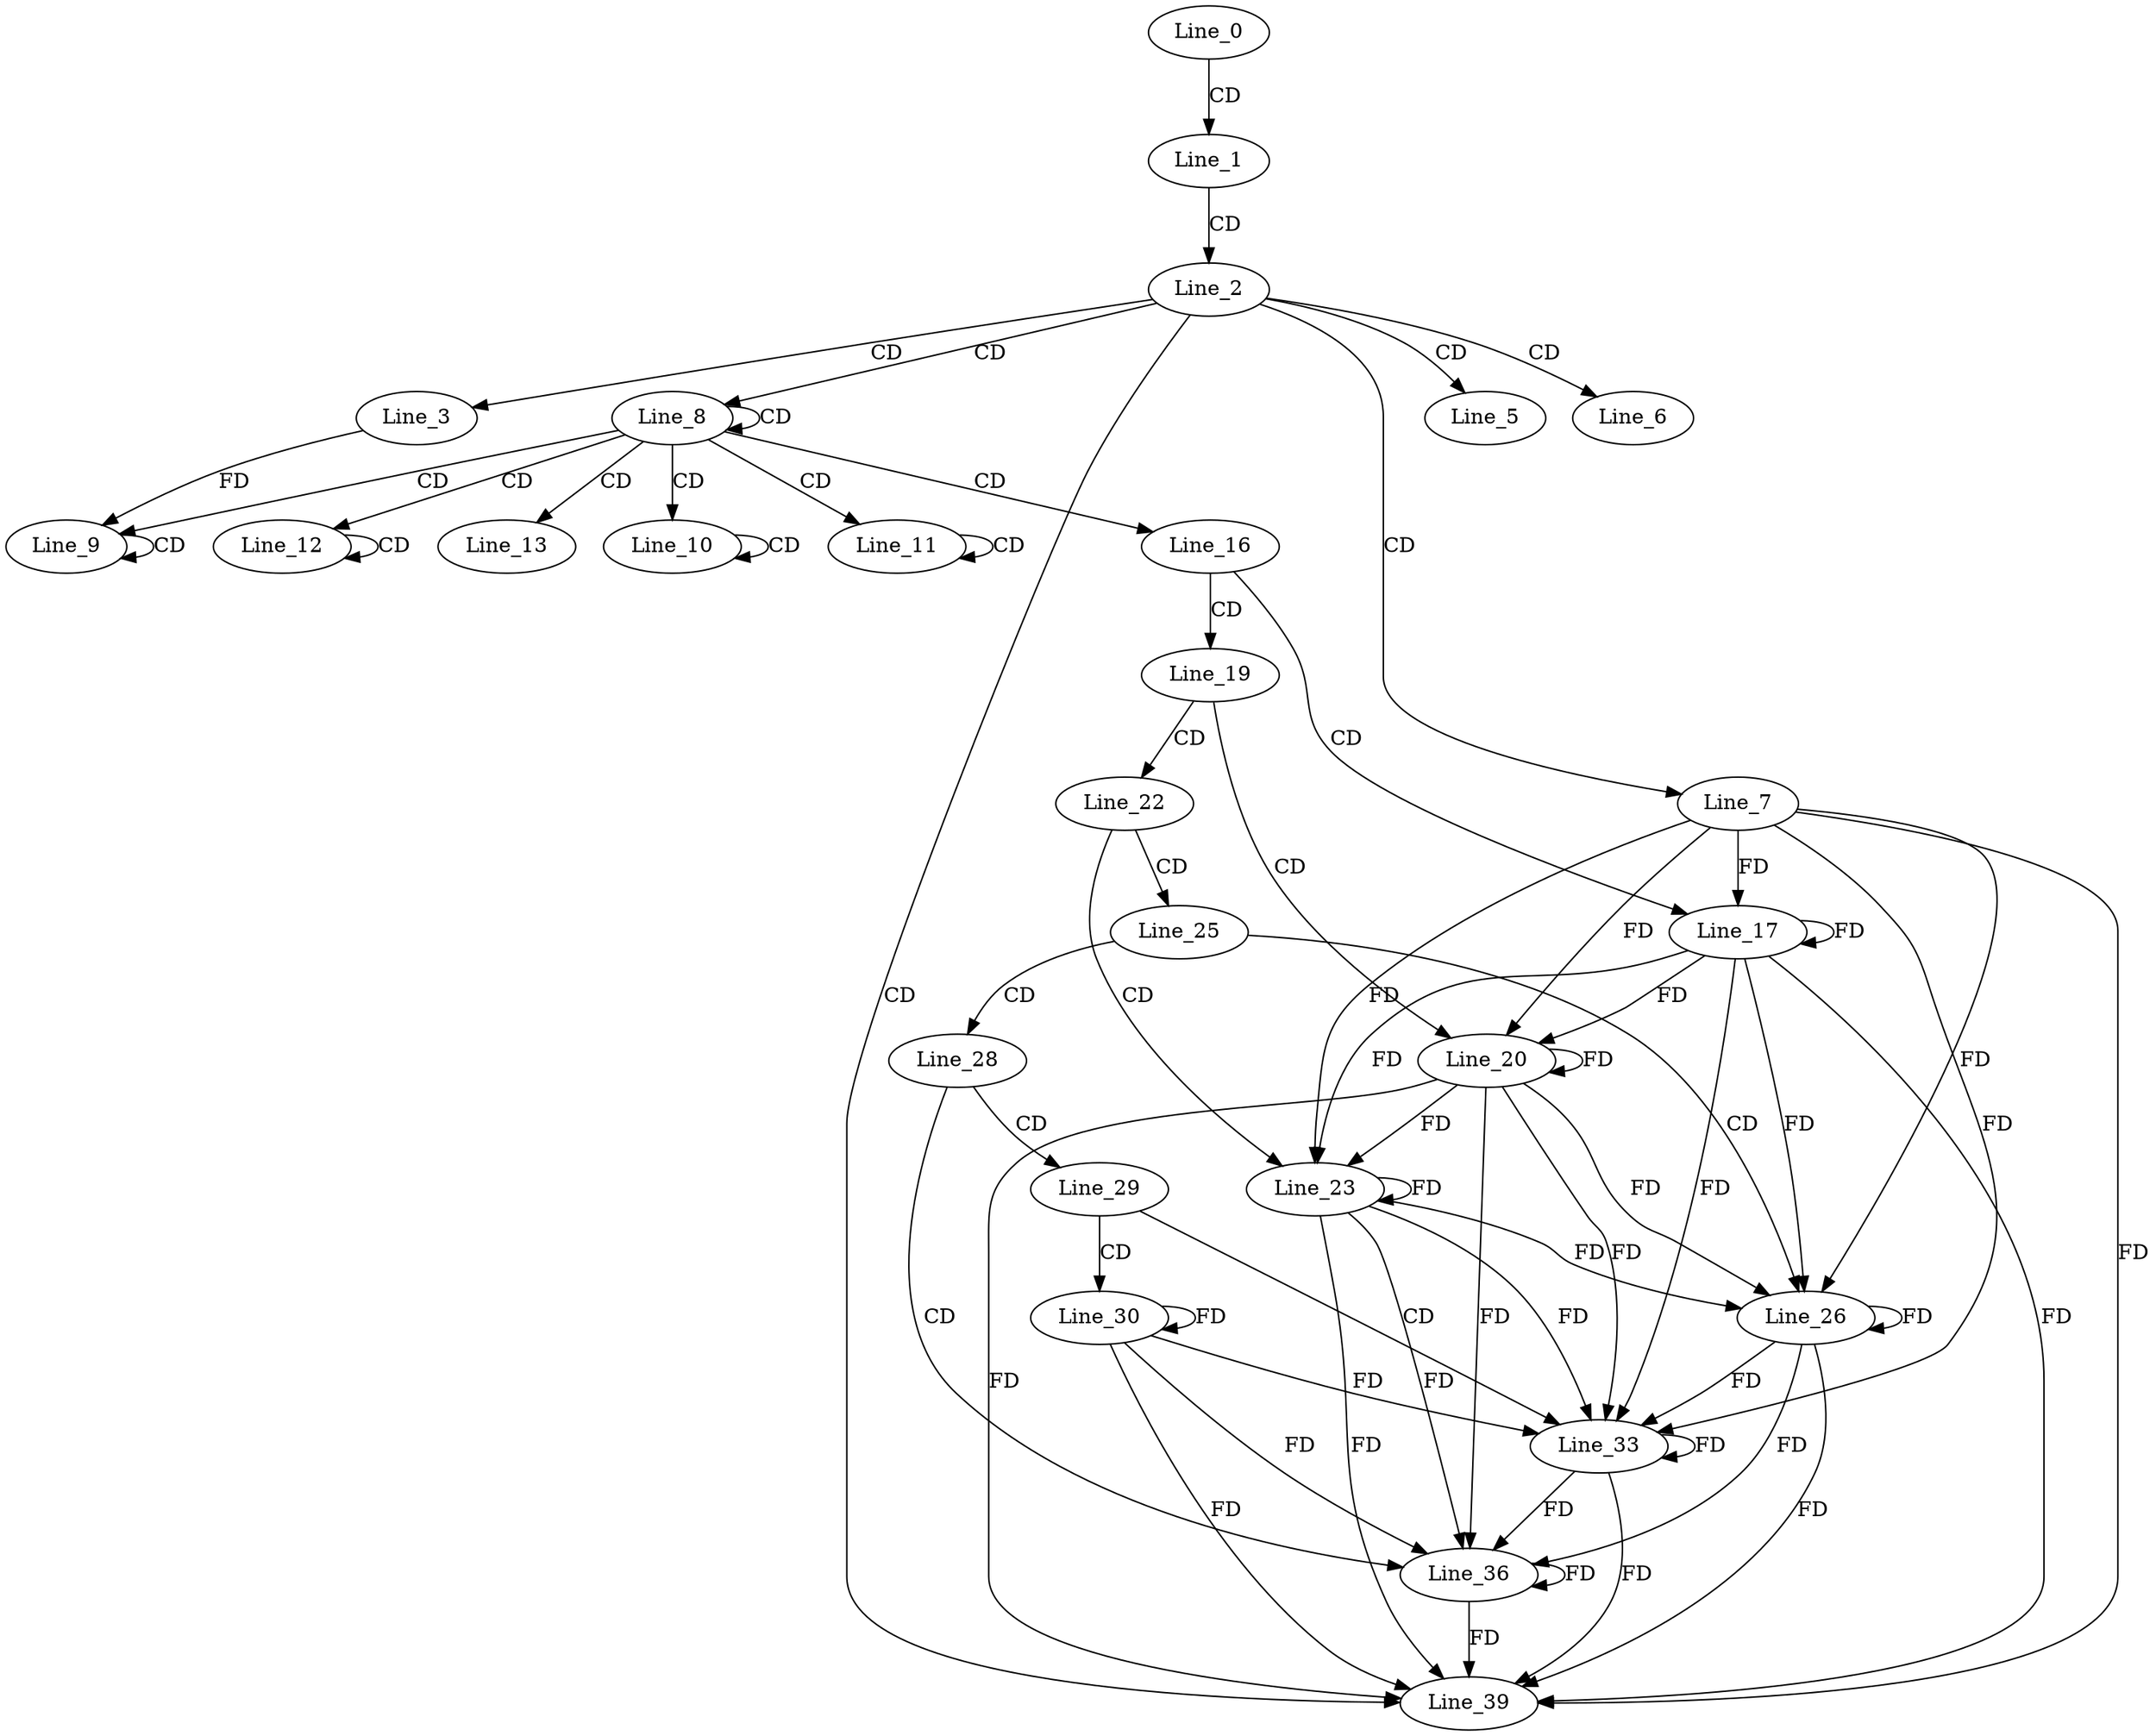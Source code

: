 digraph G {
  Line_0;
  Line_1;
  Line_2;
  Line_3;
  Line_5;
  Line_6;
  Line_7;
  Line_8;
  Line_9;
  Line_9;
  Line_9;
  Line_10;
  Line_10;
  Line_11;
  Line_11;
  Line_12;
  Line_12;
  Line_13;
  Line_16;
  Line_17;
  Line_19;
  Line_20;
  Line_22;
  Line_23;
  Line_25;
  Line_26;
  Line_28;
  Line_29;
  Line_30;
  Line_33;
  Line_36;
  Line_39;
  Line_0 -> Line_1 [ label="CD" ];
  Line_1 -> Line_2 [ label="CD" ];
  Line_2 -> Line_3 [ label="CD" ];
  Line_2 -> Line_5 [ label="CD" ];
  Line_2 -> Line_6 [ label="CD" ];
  Line_2 -> Line_7 [ label="CD" ];
  Line_2 -> Line_8 [ label="CD" ];
  Line_8 -> Line_8 [ label="CD" ];
  Line_8 -> Line_9 [ label="CD" ];
  Line_9 -> Line_9 [ label="CD" ];
  Line_3 -> Line_9 [ label="FD" ];
  Line_8 -> Line_10 [ label="CD" ];
  Line_10 -> Line_10 [ label="CD" ];
  Line_8 -> Line_11 [ label="CD" ];
  Line_11 -> Line_11 [ label="CD" ];
  Line_8 -> Line_12 [ label="CD" ];
  Line_12 -> Line_12 [ label="CD" ];
  Line_8 -> Line_13 [ label="CD" ];
  Line_8 -> Line_16 [ label="CD" ];
  Line_16 -> Line_17 [ label="CD" ];
  Line_17 -> Line_17 [ label="FD" ];
  Line_7 -> Line_17 [ label="FD" ];
  Line_16 -> Line_19 [ label="CD" ];
  Line_19 -> Line_20 [ label="CD" ];
  Line_17 -> Line_20 [ label="FD" ];
  Line_20 -> Line_20 [ label="FD" ];
  Line_7 -> Line_20 [ label="FD" ];
  Line_19 -> Line_22 [ label="CD" ];
  Line_22 -> Line_23 [ label="CD" ];
  Line_17 -> Line_23 [ label="FD" ];
  Line_20 -> Line_23 [ label="FD" ];
  Line_23 -> Line_23 [ label="FD" ];
  Line_7 -> Line_23 [ label="FD" ];
  Line_22 -> Line_25 [ label="CD" ];
  Line_25 -> Line_26 [ label="CD" ];
  Line_17 -> Line_26 [ label="FD" ];
  Line_20 -> Line_26 [ label="FD" ];
  Line_23 -> Line_26 [ label="FD" ];
  Line_26 -> Line_26 [ label="FD" ];
  Line_7 -> Line_26 [ label="FD" ];
  Line_25 -> Line_28 [ label="CD" ];
  Line_28 -> Line_29 [ label="CD" ];
  Line_29 -> Line_30 [ label="CD" ];
  Line_30 -> Line_30 [ label="FD" ];
  Line_29 -> Line_33 [ label="CD" ];
  Line_17 -> Line_33 [ label="FD" ];
  Line_20 -> Line_33 [ label="FD" ];
  Line_23 -> Line_33 [ label="FD" ];
  Line_26 -> Line_33 [ label="FD" ];
  Line_30 -> Line_33 [ label="FD" ];
  Line_33 -> Line_33 [ label="FD" ];
  Line_7 -> Line_33 [ label="FD" ];
  Line_28 -> Line_36 [ label="CD" ];
  Line_20 -> Line_36 [ label="FD" ];
  Line_23 -> Line_36 [ label="FD" ];
  Line_26 -> Line_36 [ label="FD" ];
  Line_30 -> Line_36 [ label="FD" ];
  Line_33 -> Line_36 [ label="FD" ];
  Line_36 -> Line_36 [ label="FD" ];
  Line_2 -> Line_39 [ label="CD" ];
  Line_17 -> Line_39 [ label="FD" ];
  Line_20 -> Line_39 [ label="FD" ];
  Line_23 -> Line_39 [ label="FD" ];
  Line_26 -> Line_39 [ label="FD" ];
  Line_30 -> Line_39 [ label="FD" ];
  Line_33 -> Line_39 [ label="FD" ];
  Line_36 -> Line_39 [ label="FD" ];
  Line_7 -> Line_39 [ label="FD" ];
}
